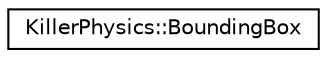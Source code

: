 digraph "Graphical Class Hierarchy"
{
  edge [fontname="Helvetica",fontsize="10",labelfontname="Helvetica",labelfontsize="10"];
  node [fontname="Helvetica",fontsize="10",shape=record];
  rankdir="LR";
  Node0 [label="KillerPhysics::BoundingBox",height=0.2,width=0.4,color="black", fillcolor="white", style="filled",URL="$struct_killer_physics_1_1_bounding_box.html"];
}
